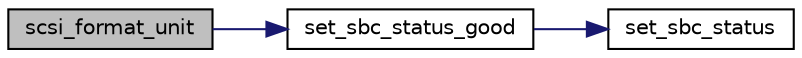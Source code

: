 digraph "scsi_format_unit"
{
  edge [fontname="Helvetica",fontsize="10",labelfontname="Helvetica",labelfontsize="10"];
  node [fontname="Helvetica",fontsize="10",shape=record];
  rankdir="LR";
  Node1 [label="scsi_format_unit",height=0.2,width=0.4,color="black", fillcolor="grey75", style="filled", fontcolor="black"];
  Node1 -> Node2 [color="midnightblue",fontsize="10",style="solid",fontname="Helvetica"];
  Node2 [label="set_sbc_status_good",height=0.2,width=0.4,color="black", fillcolor="white", style="filled",URL="$usb__msc_8c.html#acea2b1d4fda2777c7729104dfb3109ba"];
  Node2 -> Node3 [color="midnightblue",fontsize="10",style="solid",fontname="Helvetica"];
  Node3 [label="set_sbc_status",height=0.2,width=0.4,color="black", fillcolor="white", style="filled",URL="$usb__msc_8c.html#a285558a874e454328ae7cba96306b253"];
}
